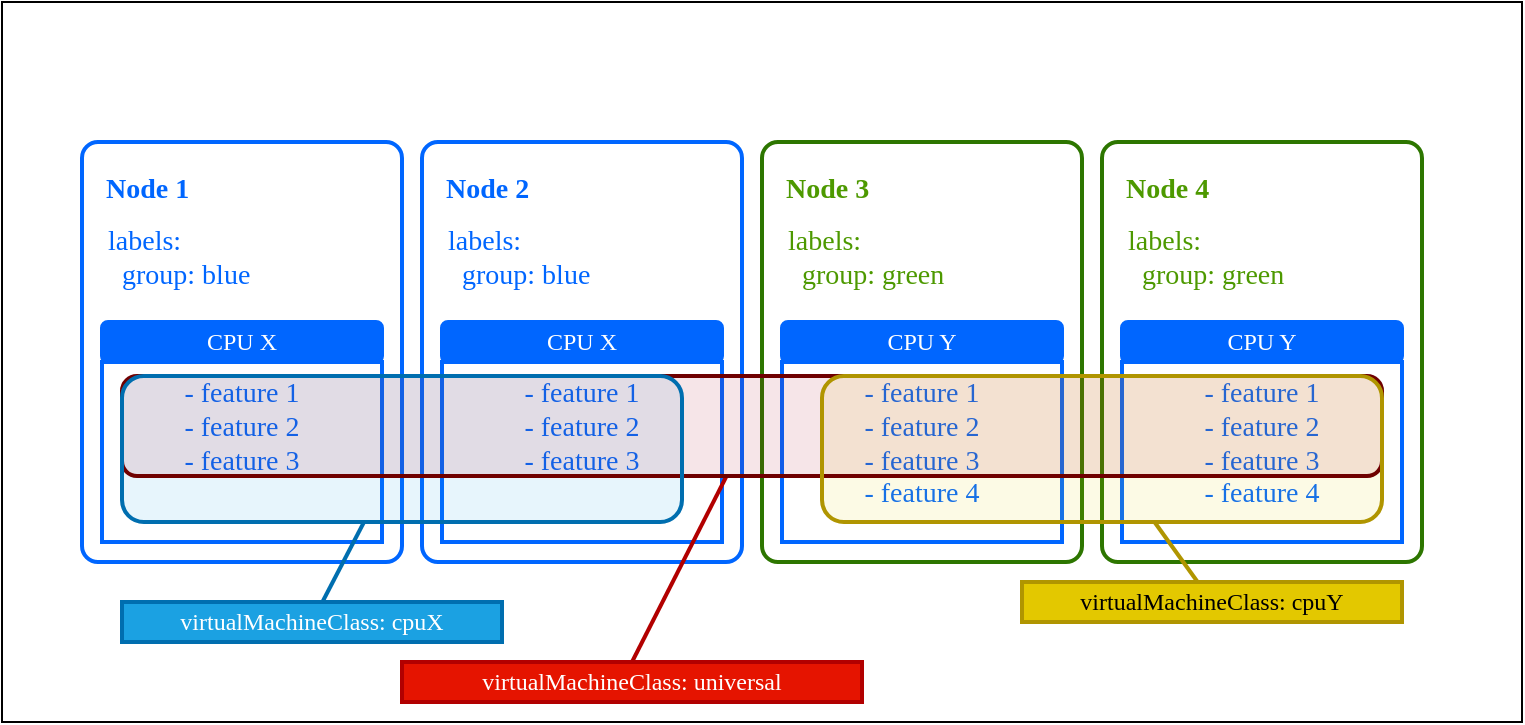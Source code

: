 <mxfile>
    <diagram id="6EXt89o7fHejoy0miyVt" name="Page-1">
        <mxGraphModel dx="1235" dy="361" grid="1" gridSize="10" guides="1" tooltips="1" connect="1" arrows="1" fold="1" page="1" pageScale="1" pageWidth="850" pageHeight="1100" math="0" shadow="0">
            <root>
                <mxCell id="0"/>
                <mxCell id="1" parent="0"/>
                <mxCell id="53" value="" style="rounded=0;whiteSpace=wrap;html=1;fontFamily=JetBrains Mono;fontSource=https%3A%2F%2Ffonts.googleapis.com%2Fcss%3Ffamily%3DJetBrains%2BMono;fontSize=14;fillColor=#FFFFFF;" parent="1" vertex="1">
                    <mxGeometry x="40" y="40" width="760" height="360" as="geometry"/>
                </mxCell>
                <mxCell id="2" value="" style="rounded=1;whiteSpace=wrap;html=1;fillColor=#FFFFFF;fontColor=#0066ff;strokeColor=#0066ff;arcSize=5;strokeWidth=2;fontFamily=JetBrains Mono;fontSource=https%3A%2F%2Ffonts.googleapis.com%2Fcss%3Ffamily%3DJetBrains%2BMono;gradientColor=none;fillStyle=hatch;" parent="1" vertex="1">
                    <mxGeometry x="80" y="110" width="160" height="210" as="geometry"/>
                </mxCell>
                <mxCell id="5" value="Node 1" style="text;html=1;strokeColor=none;fillColor=none;align=left;verticalAlign=middle;whiteSpace=wrap;rounded=0;fontColor=#0066ff;strokeWidth=2;fontFamily=JetBrains Mono;fontSource=https%3A%2F%2Ffonts.googleapis.com%2Fcss%3Ffamily%3DJetBrains%2BMono;fontSize=14;fontStyle=1" parent="1" vertex="1">
                    <mxGeometry x="90" y="124" width="60" height="20" as="geometry"/>
                </mxCell>
                <mxCell id="13" value="CPU X" style="rounded=1;whiteSpace=wrap;html=1;fillColor=#0066ff;fontColor=#FFFFFF;strokeColor=#0066ff;strokeWidth=2;fontFamily=JetBrains Mono;fontSource=https%3A%2F%2Ffonts.googleapis.com%2Fcss%3Ffamily%3DJetBrains%2BMono;" parent="1" vertex="1">
                    <mxGeometry x="90" y="200" width="140" height="20" as="geometry"/>
                </mxCell>
                <mxCell id="34" value="- feature 1&lt;br style=&quot;font-size: 14px;&quot;&gt;- feature 2&lt;br style=&quot;font-size: 14px;&quot;&gt;- feature 3&lt;br style=&quot;font-size: 14px;&quot;&gt;" style="rounded=0;whiteSpace=wrap;html=1;fillColor=none;fontColor=#0066ff;strokeColor=#0066ff;arcSize=5;strokeWidth=2;align=center;verticalAlign=top;fontFamily=JetBrains Mono;fontSource=https%3A%2F%2Ffonts.googleapis.com%2Fcss%3Ffamily%3DJetBrains%2BMono;fontSize=14;spacing=3;" parent="1" vertex="1">
                    <mxGeometry x="90" y="220" width="140" height="90" as="geometry"/>
                </mxCell>
                <mxCell id="39" value="" style="rounded=1;whiteSpace=wrap;html=1;fillColor=#FFFFFF;fontColor=#0066ff;strokeColor=#0066ff;arcSize=5;strokeWidth=2;fontFamily=JetBrains Mono;fontSource=https%3A%2F%2Ffonts.googleapis.com%2Fcss%3Ffamily%3DJetBrains%2BMono;gradientColor=none;fillStyle=hatch;" parent="1" vertex="1">
                    <mxGeometry x="250" y="110" width="160" height="210" as="geometry"/>
                </mxCell>
                <mxCell id="40" value="Node 2" style="text;html=1;strokeColor=none;fillColor=none;align=left;verticalAlign=middle;whiteSpace=wrap;rounded=0;fontColor=#0066ff;strokeWidth=2;fontFamily=JetBrains Mono;fontSource=https%3A%2F%2Ffonts.googleapis.com%2Fcss%3Ffamily%3DJetBrains%2BMono;fontSize=14;fontStyle=1" parent="1" vertex="1">
                    <mxGeometry x="260" y="124" width="60" height="20" as="geometry"/>
                </mxCell>
                <mxCell id="41" value="CPU X" style="rounded=1;whiteSpace=wrap;html=1;fillColor=#0066ff;fontColor=#FFFFFF;strokeColor=#0066ff;strokeWidth=2;fontFamily=JetBrains Mono;fontSource=https%3A%2F%2Ffonts.googleapis.com%2Fcss%3Ffamily%3DJetBrains%2BMono;" parent="1" vertex="1">
                    <mxGeometry x="260" y="200" width="140" height="20" as="geometry"/>
                </mxCell>
                <mxCell id="42" value="- feature 1&lt;br style=&quot;font-size: 14px;&quot;&gt;- feature 2&lt;br style=&quot;font-size: 14px;&quot;&gt;- feature 3&lt;br style=&quot;font-size: 14px;&quot;&gt;" style="rounded=0;whiteSpace=wrap;html=1;fillColor=none;fontColor=#0066ff;strokeColor=#0066ff;arcSize=5;strokeWidth=2;align=center;verticalAlign=top;fontFamily=JetBrains Mono;fontSource=https%3A%2F%2Ffonts.googleapis.com%2Fcss%3Ffamily%3DJetBrains%2BMono;fontSize=14;spacing=3;" parent="1" vertex="1">
                    <mxGeometry x="260" y="220" width="140" height="90" as="geometry"/>
                </mxCell>
                <mxCell id="43" value="" style="rounded=1;whiteSpace=wrap;html=1;fillColor=#FFFFFF;fontColor=#0066ff;strokeColor=#2D7600;arcSize=5;strokeWidth=2;fontFamily=JetBrains Mono;fontSource=https%3A%2F%2Ffonts.googleapis.com%2Fcss%3Ffamily%3DJetBrains%2BMono;" parent="1" vertex="1">
                    <mxGeometry x="420" y="110" width="160" height="210" as="geometry"/>
                </mxCell>
                <mxCell id="44" value="Node 3" style="text;html=1;strokeColor=none;fillColor=none;align=left;verticalAlign=middle;whiteSpace=wrap;rounded=0;fontColor=#4D9900;strokeWidth=2;fontFamily=JetBrains Mono;fontSource=https%3A%2F%2Ffonts.googleapis.com%2Fcss%3Ffamily%3DJetBrains%2BMono;fontSize=14;fontStyle=1" parent="1" vertex="1">
                    <mxGeometry x="430" y="124" width="60" height="20" as="geometry"/>
                </mxCell>
                <mxCell id="45" value="CPU Y" style="rounded=1;whiteSpace=wrap;html=1;fillColor=#0066ff;fontColor=#FFFFFF;strokeColor=#0066ff;strokeWidth=2;fontFamily=JetBrains Mono;fontSource=https%3A%2F%2Ffonts.googleapis.com%2Fcss%3Ffamily%3DJetBrains%2BMono;" parent="1" vertex="1">
                    <mxGeometry x="430" y="200" width="140" height="20" as="geometry"/>
                </mxCell>
                <mxCell id="46" value="- feature 1&lt;br style=&quot;font-size: 14px;&quot;&gt;- feature 2&lt;br style=&quot;font-size: 14px;&quot;&gt;- feature 3&lt;br style=&quot;font-size: 14px;&quot;&gt;- feature 4" style="rounded=0;whiteSpace=wrap;html=1;fillColor=none;fontColor=#0066ff;strokeColor=#0066ff;arcSize=5;strokeWidth=2;align=center;verticalAlign=top;fontFamily=JetBrains Mono;fontSource=https%3A%2F%2Ffonts.googleapis.com%2Fcss%3Ffamily%3DJetBrains%2BMono;fontSize=14;spacing=3;" parent="1" vertex="1">
                    <mxGeometry x="430" y="220" width="140" height="90" as="geometry"/>
                </mxCell>
                <mxCell id="47" value="" style="rounded=1;whiteSpace=wrap;html=1;fillColor=#FFFFFF;fontColor=#0066ff;strokeColor=#2D7600;arcSize=5;strokeWidth=2;fontFamily=JetBrains Mono;fontSource=https%3A%2F%2Ffonts.googleapis.com%2Fcss%3Ffamily%3DJetBrains%2BMono;" parent="1" vertex="1">
                    <mxGeometry x="590" y="110" width="160" height="210" as="geometry"/>
                </mxCell>
                <mxCell id="48" value="Node 4" style="text;html=1;strokeColor=none;fillColor=none;align=left;verticalAlign=middle;whiteSpace=wrap;rounded=0;fontColor=#4D9900;strokeWidth=2;fontFamily=JetBrains Mono;fontSource=https%3A%2F%2Ffonts.googleapis.com%2Fcss%3Ffamily%3DJetBrains%2BMono;fontSize=14;fontStyle=1" parent="1" vertex="1">
                    <mxGeometry x="600" y="124" width="60" height="20" as="geometry"/>
                </mxCell>
                <mxCell id="49" value="CPU Y" style="rounded=1;whiteSpace=wrap;html=1;fillColor=#0066ff;fontColor=#FFFFFF;strokeColor=#0066ff;strokeWidth=2;fontFamily=JetBrains Mono;fontSource=https%3A%2F%2Ffonts.googleapis.com%2Fcss%3Ffamily%3DJetBrains%2BMono;" parent="1" vertex="1">
                    <mxGeometry x="600" y="200" width="140" height="20" as="geometry"/>
                </mxCell>
                <mxCell id="50" value="- feature 1&lt;br style=&quot;font-size: 14px;&quot;&gt;- feature 2&lt;br style=&quot;font-size: 14px;&quot;&gt;- feature 3&lt;br style=&quot;font-size: 14px;&quot;&gt;- feature 4" style="rounded=0;whiteSpace=wrap;html=1;fillColor=none;fontColor=#0066ff;strokeColor=#0066ff;arcSize=5;strokeWidth=2;align=center;verticalAlign=top;fontFamily=JetBrains Mono;fontSource=https%3A%2F%2Ffonts.googleapis.com%2Fcss%3Ffamily%3DJetBrains%2BMono;fontSize=14;spacing=3;" parent="1" vertex="1">
                    <mxGeometry x="600" y="220" width="140" height="90" as="geometry"/>
                </mxCell>
                <mxCell id="54" value="" style="rounded=1;whiteSpace=wrap;html=1;fontFamily=JetBrains Mono;fontSource=https%3A%2F%2Ffonts.googleapis.com%2Fcss%3Ffamily%3DJetBrains%2BMono;fontSize=14;fillColor=#e3c800;strokeColor=#B09500;strokeWidth=2;fontColor=#000000;opacity=10;" parent="1" vertex="1">
                    <mxGeometry x="450" y="227" width="280" height="73" as="geometry"/>
                </mxCell>
                <mxCell id="57" style="html=1;exitX=0.5;exitY=0;exitDx=0;exitDy=0;fontFamily=JetBrains Mono;fontSource=https%3A%2F%2Ffonts.googleapis.com%2Fcss%3Ffamily%3DJetBrains%2BMono;fontSize=12;strokeColor=#B20000;endArrow=none;endFill=0;strokeWidth=2;" parent="1" source="56" target="52" edge="1">
                    <mxGeometry relative="1" as="geometry"/>
                </mxCell>
                <mxCell id="56" value="virtualMachineClass:&amp;nbsp;&lt;span style=&quot;&quot; data-src-align=&quot;0:13&quot; class=&quot;EzKURWReUAB5oZgtQNkl&quot;&gt;universal&lt;/span&gt;" style="text;html=1;strokeColor=#B20000;fillColor=#e51400;align=center;verticalAlign=middle;whiteSpace=wrap;rounded=0;fontColor=#ffffff;strokeWidth=2;fontFamily=JetBrains Mono;fontSource=https%3A%2F%2Ffonts.googleapis.com%2Fcss%3Ffamily%3DJetBrains%2BMono;fontSize=12;fontStyle=0" parent="1" vertex="1">
                    <mxGeometry x="240" y="370" width="230" height="20" as="geometry"/>
                </mxCell>
                <mxCell id="60" style="html=1;strokeWidth=2;fontFamily=JetBrains Mono;fontSource=https%3A%2F%2Ffonts.googleapis.com%2Fcss%3Ffamily%3DJetBrains%2BMono;fontSize=12;endArrow=none;endFill=0;strokeColor=#B09500;" parent="1" source="58" target="54" edge="1">
                    <mxGeometry relative="1" as="geometry"/>
                </mxCell>
                <mxCell id="58" value="virtualMachineClass: cpuY" style="text;html=1;strokeColor=#B09500;fillColor=#e3c800;align=center;verticalAlign=middle;whiteSpace=wrap;rounded=0;fontColor=#000000;strokeWidth=2;fontFamily=JetBrains Mono;fontSource=https%3A%2F%2Ffonts.googleapis.com%2Fcss%3Ffamily%3DJetBrains%2BMono;fontSize=12;fontStyle=0" parent="1" vertex="1">
                    <mxGeometry x="550" y="330" width="190" height="20" as="geometry"/>
                </mxCell>
                <mxCell id="64" value="" style="html=1;strokeWidth=2;fontFamily=JetBrains Mono;fontSource=https%3A%2F%2Ffonts.googleapis.com%2Fcss%3Ffamily%3DJetBrains%2BMono;fontSize=12;endArrow=none;endFill=0;fillColor=#1ba1e2;strokeColor=#006EAF;" parent="1" source="63" target="61" edge="1">
                    <mxGeometry relative="1" as="geometry"/>
                </mxCell>
                <mxCell id="61" value="" style="rounded=1;whiteSpace=wrap;html=1;fontFamily=JetBrains Mono;fontSource=https%3A%2F%2Ffonts.googleapis.com%2Fcss%3Ffamily%3DJetBrains%2BMono;fontSize=14;fillColor=#1ba1e2;strokeColor=#006EAF;strokeWidth=2;fontColor=#ffffff;opacity=10;" parent="1" vertex="1">
                    <mxGeometry x="100" y="227" width="280" height="73" as="geometry"/>
                </mxCell>
                <mxCell id="63" value="virtualMachineClass: cpuX" style="text;html=1;strokeColor=#006EAF;fillColor=#1ba1e2;align=center;verticalAlign=middle;whiteSpace=wrap;rounded=0;fontColor=#ffffff;strokeWidth=2;fontFamily=JetBrains Mono;fontSource=https%3A%2F%2Ffonts.googleapis.com%2Fcss%3Ffamily%3DJetBrains%2BMono;fontSize=12;fontStyle=0" parent="1" vertex="1">
                    <mxGeometry x="100" y="340" width="190" height="20" as="geometry"/>
                </mxCell>
                <mxCell id="67" value="labels:&lt;br&gt;&amp;nbsp; group: green" style="rounded=0;whiteSpace=wrap;html=1;fillColor=none;fontColor=#4D9900;strokeColor=none;arcSize=5;strokeWidth=2;align=left;verticalAlign=top;fontFamily=JetBrains Mono;fontSource=https%3A%2F%2Ffonts.googleapis.com%2Fcss%3Ffamily%3DJetBrains%2BMono;fontSize=14;spacing=3;" parent="1" vertex="1">
                    <mxGeometry x="430" y="144" width="140" height="50" as="geometry"/>
                </mxCell>
                <mxCell id="68" value="labels:&lt;br&gt;&amp;nbsp; group: green" style="rounded=0;whiteSpace=wrap;html=1;fillColor=none;fontColor=#4D9900;strokeColor=none;arcSize=5;strokeWidth=2;align=left;verticalAlign=top;fontFamily=JetBrains Mono;fontSource=https%3A%2F%2Ffonts.googleapis.com%2Fcss%3Ffamily%3DJetBrains%2BMono;fontSize=14;spacing=3;" parent="1" vertex="1">
                    <mxGeometry x="600" y="144" width="140" height="50" as="geometry"/>
                </mxCell>
                <mxCell id="52" value="" style="rounded=1;whiteSpace=wrap;html=1;fontFamily=JetBrains Mono;fontSource=https%3A%2F%2Ffonts.googleapis.com%2Fcss%3Ffamily%3DJetBrains%2BMono;fontSize=14;fillColor=#a20025;strokeColor=#6F0000;strokeWidth=2;fontColor=#ffffff;opacity=10;" parent="1" vertex="1">
                    <mxGeometry x="100" y="227" width="630" height="50" as="geometry"/>
                </mxCell>
                <mxCell id="70" value="" style="rounded=1;whiteSpace=wrap;html=1;fontFamily=JetBrains Mono;fontSource=https%3A%2F%2Ffonts.googleapis.com%2Fcss%3Ffamily%3DJetBrains%2BMono;fontSize=14;fillColor=none;strokeColor=#6F0000;strokeWidth=2;fontColor=#ffffff;" parent="1" vertex="1">
                    <mxGeometry x="100" y="227" width="630" height="50" as="geometry"/>
                </mxCell>
                <mxCell id="71" value="" style="rounded=1;whiteSpace=wrap;html=1;fontFamily=JetBrains Mono;fontSource=https%3A%2F%2Ffonts.googleapis.com%2Fcss%3Ffamily%3DJetBrains%2BMono;fontSize=14;fillColor=none;strokeColor=#006EAF;strokeWidth=2;fontColor=#ffffff;" parent="1" vertex="1">
                    <mxGeometry x="100" y="227" width="280" height="73" as="geometry"/>
                </mxCell>
                <mxCell id="72" value="" style="rounded=1;whiteSpace=wrap;html=1;fontFamily=JetBrains Mono;fontSource=https%3A%2F%2Ffonts.googleapis.com%2Fcss%3Ffamily%3DJetBrains%2BMono;fontSize=14;fillColor=none;strokeColor=#B09500;strokeWidth=2;fontColor=#000000;" parent="1" vertex="1">
                    <mxGeometry x="450" y="227" width="280" height="73" as="geometry"/>
                </mxCell>
                <mxCell id="73" value="labels:&lt;br&gt;&amp;nbsp; group: blue" style="rounded=0;whiteSpace=wrap;html=1;fillColor=none;fontColor=#0066ff;strokeColor=none;arcSize=5;strokeWidth=2;align=left;verticalAlign=top;fontFamily=JetBrains Mono;fontSource=https%3A%2F%2Ffonts.googleapis.com%2Fcss%3Ffamily%3DJetBrains%2BMono;fontSize=14;spacing=3;" vertex="1" parent="1">
                    <mxGeometry x="90" y="144" width="140" height="50" as="geometry"/>
                </mxCell>
                <mxCell id="74" value="labels:&lt;br&gt;&amp;nbsp; group: blue" style="rounded=0;whiteSpace=wrap;html=1;fillColor=none;fontColor=#0066ff;strokeColor=none;arcSize=5;strokeWidth=2;align=left;verticalAlign=top;fontFamily=JetBrains Mono;fontSource=https%3A%2F%2Ffonts.googleapis.com%2Fcss%3Ffamily%3DJetBrains%2BMono;fontSize=14;spacing=3;" vertex="1" parent="1">
                    <mxGeometry x="260" y="144" width="140" height="50" as="geometry"/>
                </mxCell>
            </root>
        </mxGraphModel>
    </diagram>
</mxfile>

